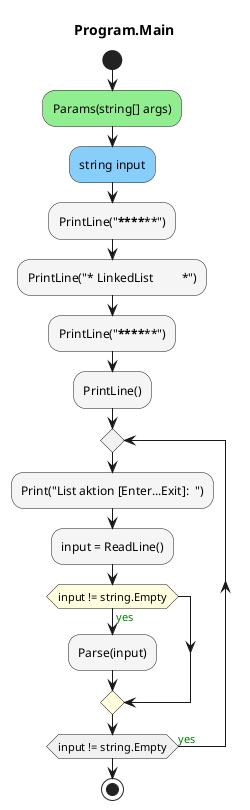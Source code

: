 @startuml Program.Main
title Program.Main
start
#LightGreen:Params(string[] args);
#LightSkyBlue:string input;
#WhiteSmoke:PrintLine("**********************");
#WhiteSmoke:PrintLine("* LinkedList         *");
#WhiteSmoke:PrintLine("**********************");
#WhiteSmoke:PrintLine();
repeat
        #WhiteSmoke:Print("List aktion [Enter...Exit]:  ");
        #WhiteSmoke:input = ReadLine();
        #LightYellow:if (input != string.Empty) then (<color:green>yes)
                #WhiteSmoke:Parse(input);
        endif
repeat while (input != string.Empty) is (<color:green>yes)
stop
@enduml
